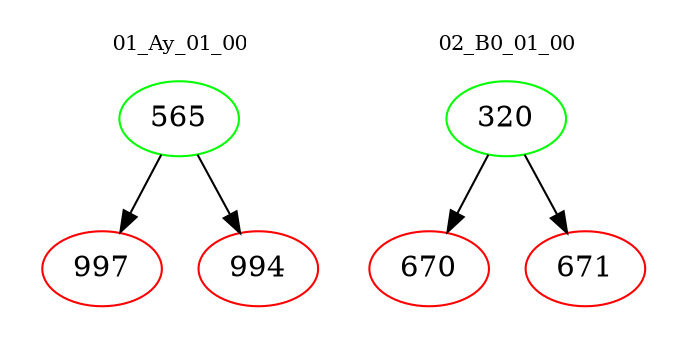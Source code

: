 digraph{
subgraph cluster_0 {
color = white
label = "01_Ay_01_00";
fontsize=10;
T0_565 [label="565", color="green"]
T0_565 -> T0_997 [color="black"]
T0_997 [label="997", color="red"]
T0_565 -> T0_994 [color="black"]
T0_994 [label="994", color="red"]
}
subgraph cluster_1 {
color = white
label = "02_B0_01_00";
fontsize=10;
T1_320 [label="320", color="green"]
T1_320 -> T1_670 [color="black"]
T1_670 [label="670", color="red"]
T1_320 -> T1_671 [color="black"]
T1_671 [label="671", color="red"]
}
}
